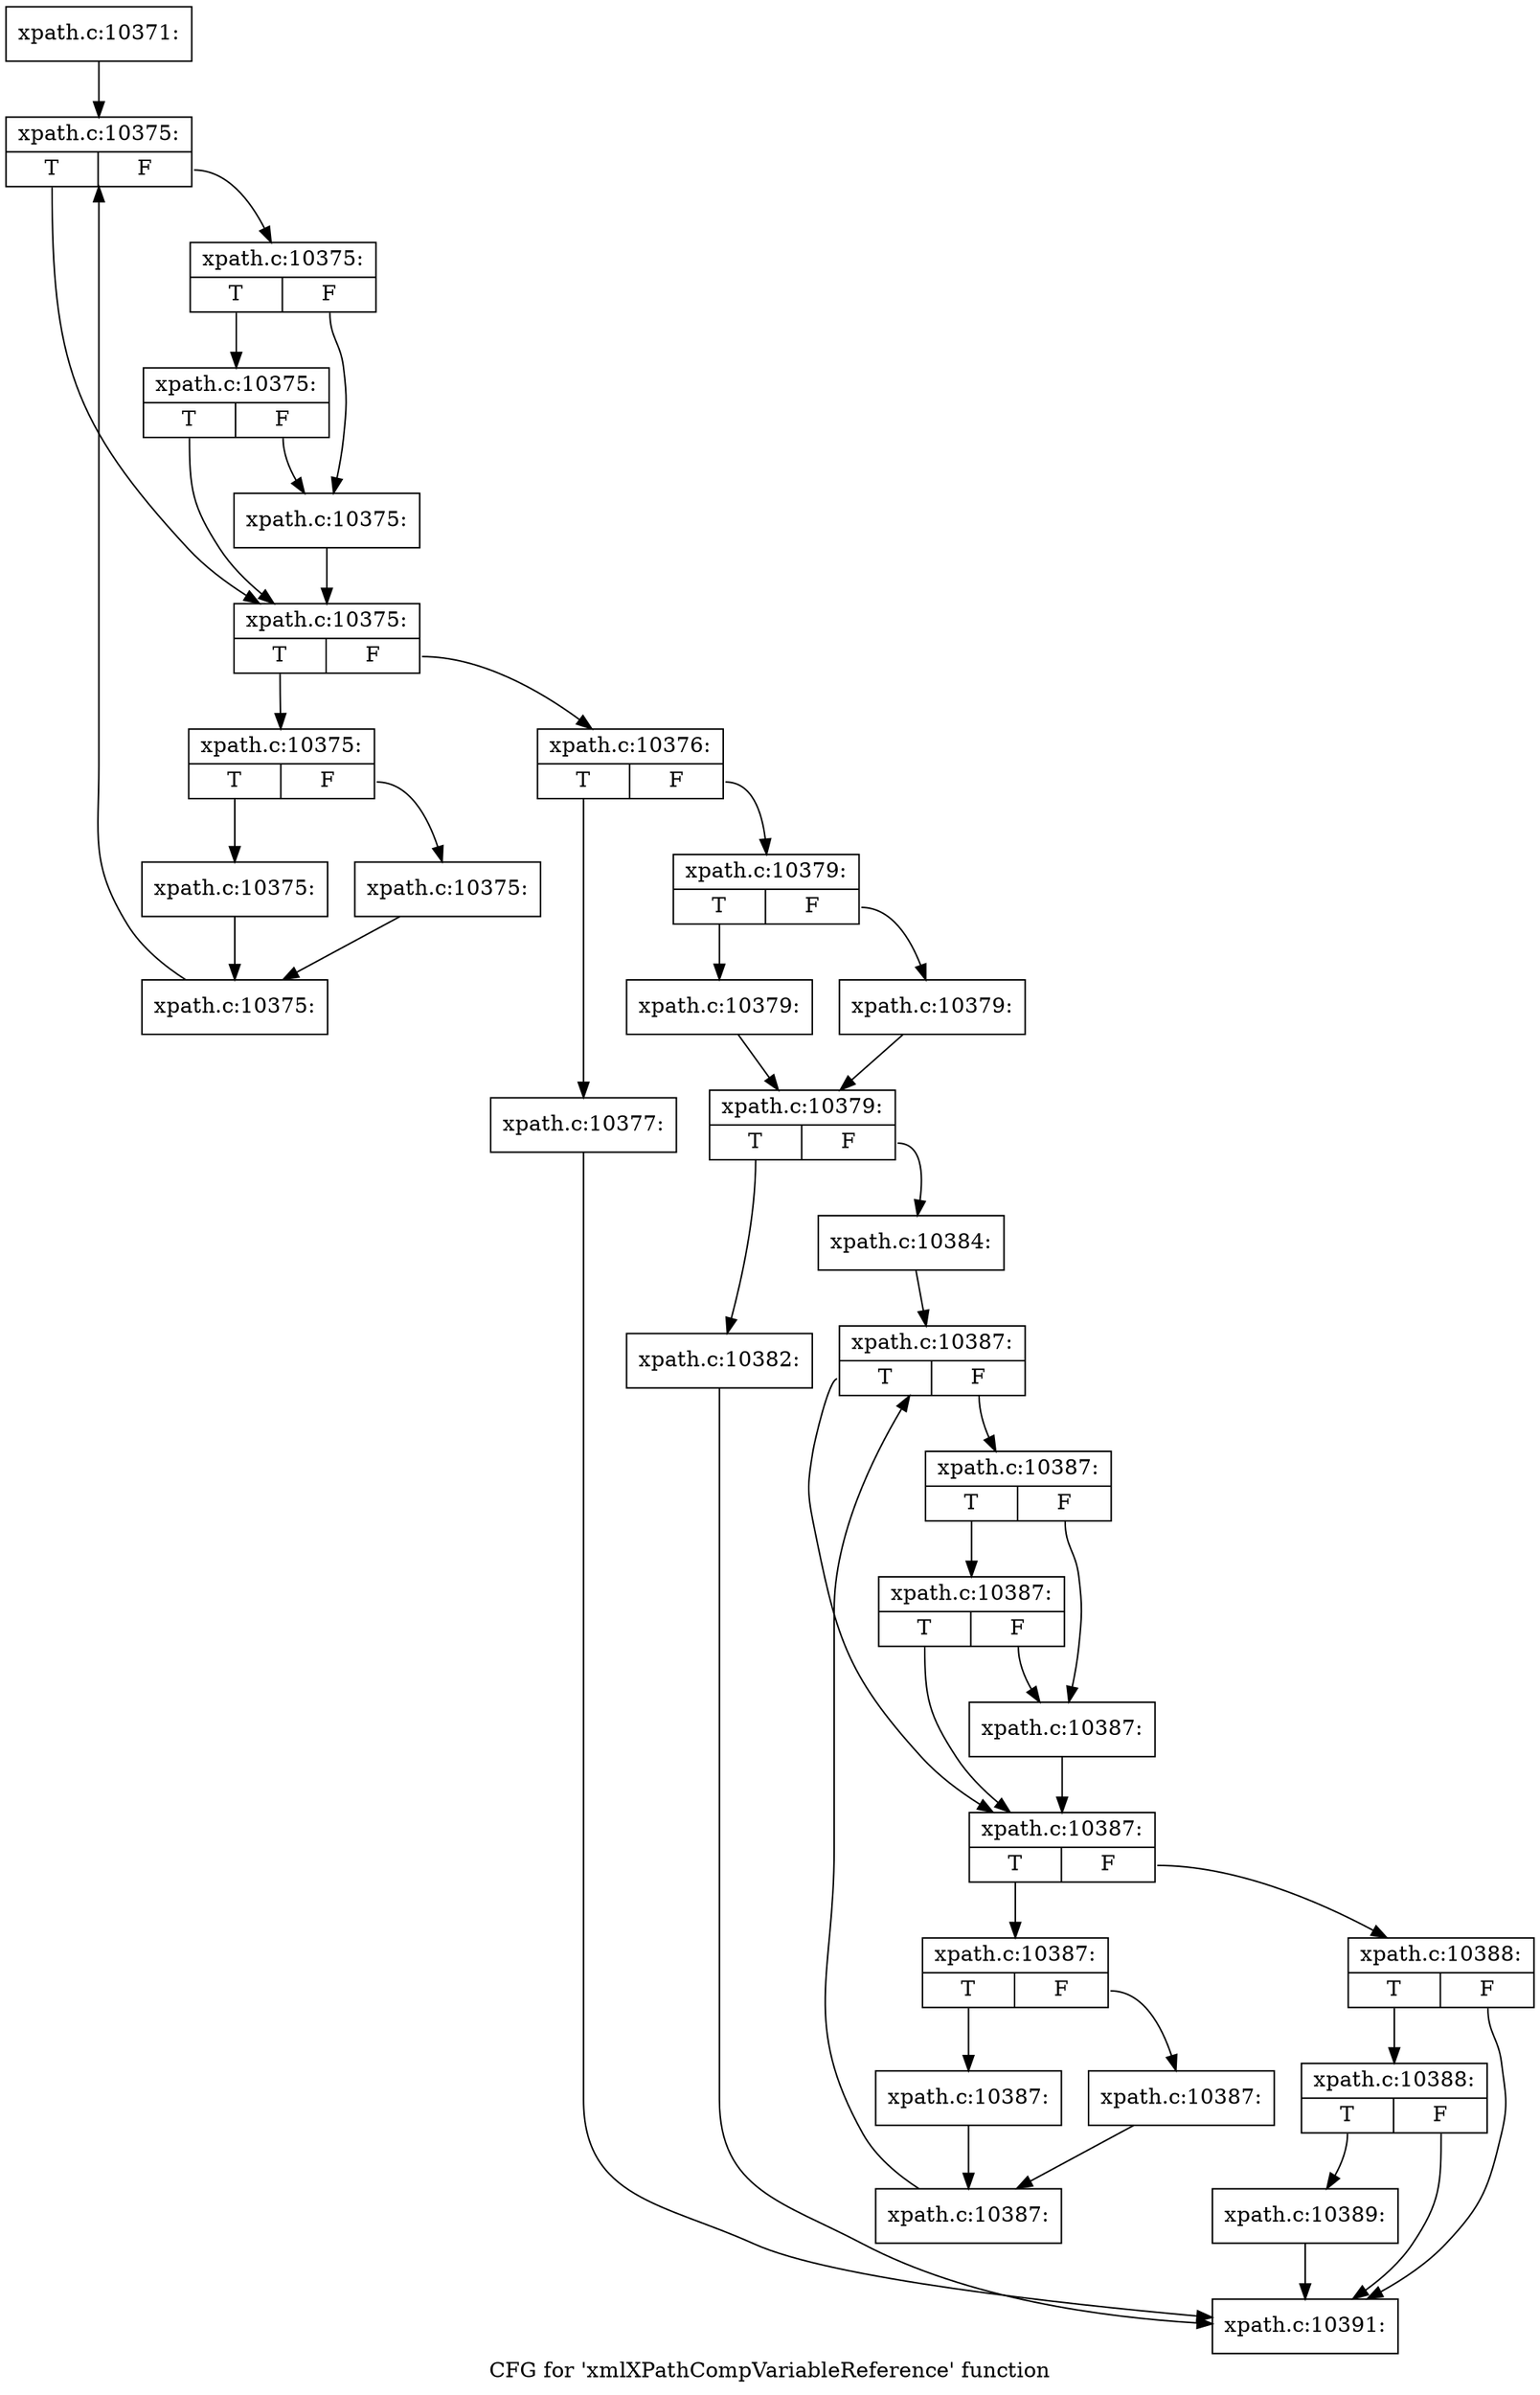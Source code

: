 digraph "CFG for 'xmlXPathCompVariableReference' function" {
	label="CFG for 'xmlXPathCompVariableReference' function";

	Node0x4f196b0 [shape=record,label="{xpath.c:10371:}"];
	Node0x4f196b0 -> Node0x4f0fe60;
	Node0x4f0fe60 [shape=record,label="{xpath.c:10375:|{<s0>T|<s1>F}}"];
	Node0x4f0fe60:s0 -> Node0x4cdbfb0;
	Node0x4f0fe60:s1 -> Node0x4cdc050;
	Node0x4cdc050 [shape=record,label="{xpath.c:10375:|{<s0>T|<s1>F}}"];
	Node0x4cdc050:s0 -> Node0x4cdc3b0;
	Node0x4cdc050:s1 -> Node0x4cdc000;
	Node0x4cdc3b0 [shape=record,label="{xpath.c:10375:|{<s0>T|<s1>F}}"];
	Node0x4cdc3b0:s0 -> Node0x4cdbfb0;
	Node0x4cdc3b0:s1 -> Node0x4cdc000;
	Node0x4cdc000 [shape=record,label="{xpath.c:10375:}"];
	Node0x4cdc000 -> Node0x4cdbfb0;
	Node0x4cdbfb0 [shape=record,label="{xpath.c:10375:|{<s0>T|<s1>F}}"];
	Node0x4cdbfb0:s0 -> Node0x4cdc9e0;
	Node0x4cdbfb0:s1 -> Node0x4cdbf60;
	Node0x4cdc9e0 [shape=record,label="{xpath.c:10375:|{<s0>T|<s1>F}}"];
	Node0x4cdc9e0:s0 -> Node0x4cdce90;
	Node0x4cdc9e0:s1 -> Node0x4cdcee0;
	Node0x4cdce90 [shape=record,label="{xpath.c:10375:}"];
	Node0x4cdce90 -> Node0x4cdcf30;
	Node0x4cdcee0 [shape=record,label="{xpath.c:10375:}"];
	Node0x4cdcee0 -> Node0x4cdcf30;
	Node0x4cdcf30 [shape=record,label="{xpath.c:10375:}"];
	Node0x4cdcf30 -> Node0x4f0fe60;
	Node0x4cdbf60 [shape=record,label="{xpath.c:10376:|{<s0>T|<s1>F}}"];
	Node0x4cdbf60:s0 -> Node0x4cdd850;
	Node0x4cdbf60:s1 -> Node0x4cdd8a0;
	Node0x4cdd850 [shape=record,label="{xpath.c:10377:}"];
	Node0x4cdd850 -> Node0x4f26700;
	Node0x4cdd8a0 [shape=record,label="{xpath.c:10379:|{<s0>T|<s1>F}}"];
	Node0x4cdd8a0:s0 -> Node0x4cddfe0;
	Node0x4cdd8a0:s1 -> Node0x4cde030;
	Node0x4cddfe0 [shape=record,label="{xpath.c:10379:}"];
	Node0x4cddfe0 -> Node0x4cde080;
	Node0x4cde030 [shape=record,label="{xpath.c:10379:}"];
	Node0x4cde030 -> Node0x4cde080;
	Node0x4cde080 [shape=record,label="{xpath.c:10379:|{<s0>T|<s1>F}}"];
	Node0x4cde080:s0 -> Node0x4cdf270;
	Node0x4cde080:s1 -> Node0x4cdf5a0;
	Node0x4cdf270 [shape=record,label="{xpath.c:10382:}"];
	Node0x4cdf270 -> Node0x4f26700;
	Node0x4cdf5a0 [shape=record,label="{xpath.c:10384:}"];
	Node0x4cdf5a0 -> Node0x4f24b00;
	Node0x4f24b00 [shape=record,label="{xpath.c:10387:|{<s0>T|<s1>F}}"];
	Node0x4f24b00:s0 -> Node0x4f24e70;
	Node0x4f24b00:s1 -> Node0x4f24f10;
	Node0x4f24f10 [shape=record,label="{xpath.c:10387:|{<s0>T|<s1>F}}"];
	Node0x4f24f10:s0 -> Node0x4f25270;
	Node0x4f24f10:s1 -> Node0x4f24ec0;
	Node0x4f25270 [shape=record,label="{xpath.c:10387:|{<s0>T|<s1>F}}"];
	Node0x4f25270:s0 -> Node0x4f24e70;
	Node0x4f25270:s1 -> Node0x4f24ec0;
	Node0x4f24ec0 [shape=record,label="{xpath.c:10387:}"];
	Node0x4f24ec0 -> Node0x4f24e70;
	Node0x4f24e70 [shape=record,label="{xpath.c:10387:|{<s0>T|<s1>F}}"];
	Node0x4f24e70:s0 -> Node0x4f258a0;
	Node0x4f24e70:s1 -> Node0x4f24e20;
	Node0x4f258a0 [shape=record,label="{xpath.c:10387:|{<s0>T|<s1>F}}"];
	Node0x4f258a0:s0 -> Node0x4f25d50;
	Node0x4f258a0:s1 -> Node0x4f25da0;
	Node0x4f25d50 [shape=record,label="{xpath.c:10387:}"];
	Node0x4f25d50 -> Node0x4f25df0;
	Node0x4f25da0 [shape=record,label="{xpath.c:10387:}"];
	Node0x4f25da0 -> Node0x4f25df0;
	Node0x4f25df0 [shape=record,label="{xpath.c:10387:}"];
	Node0x4f25df0 -> Node0x4f24b00;
	Node0x4f24e20 [shape=record,label="{xpath.c:10388:|{<s0>T|<s1>F}}"];
	Node0x4f24e20:s0 -> Node0x4f26750;
	Node0x4f24e20:s1 -> Node0x4f26700;
	Node0x4f26750 [shape=record,label="{xpath.c:10388:|{<s0>T|<s1>F}}"];
	Node0x4f26750:s0 -> Node0x4f266b0;
	Node0x4f26750:s1 -> Node0x4f26700;
	Node0x4f266b0 [shape=record,label="{xpath.c:10389:}"];
	Node0x4f266b0 -> Node0x4f26700;
	Node0x4f26700 [shape=record,label="{xpath.c:10391:}"];
}
